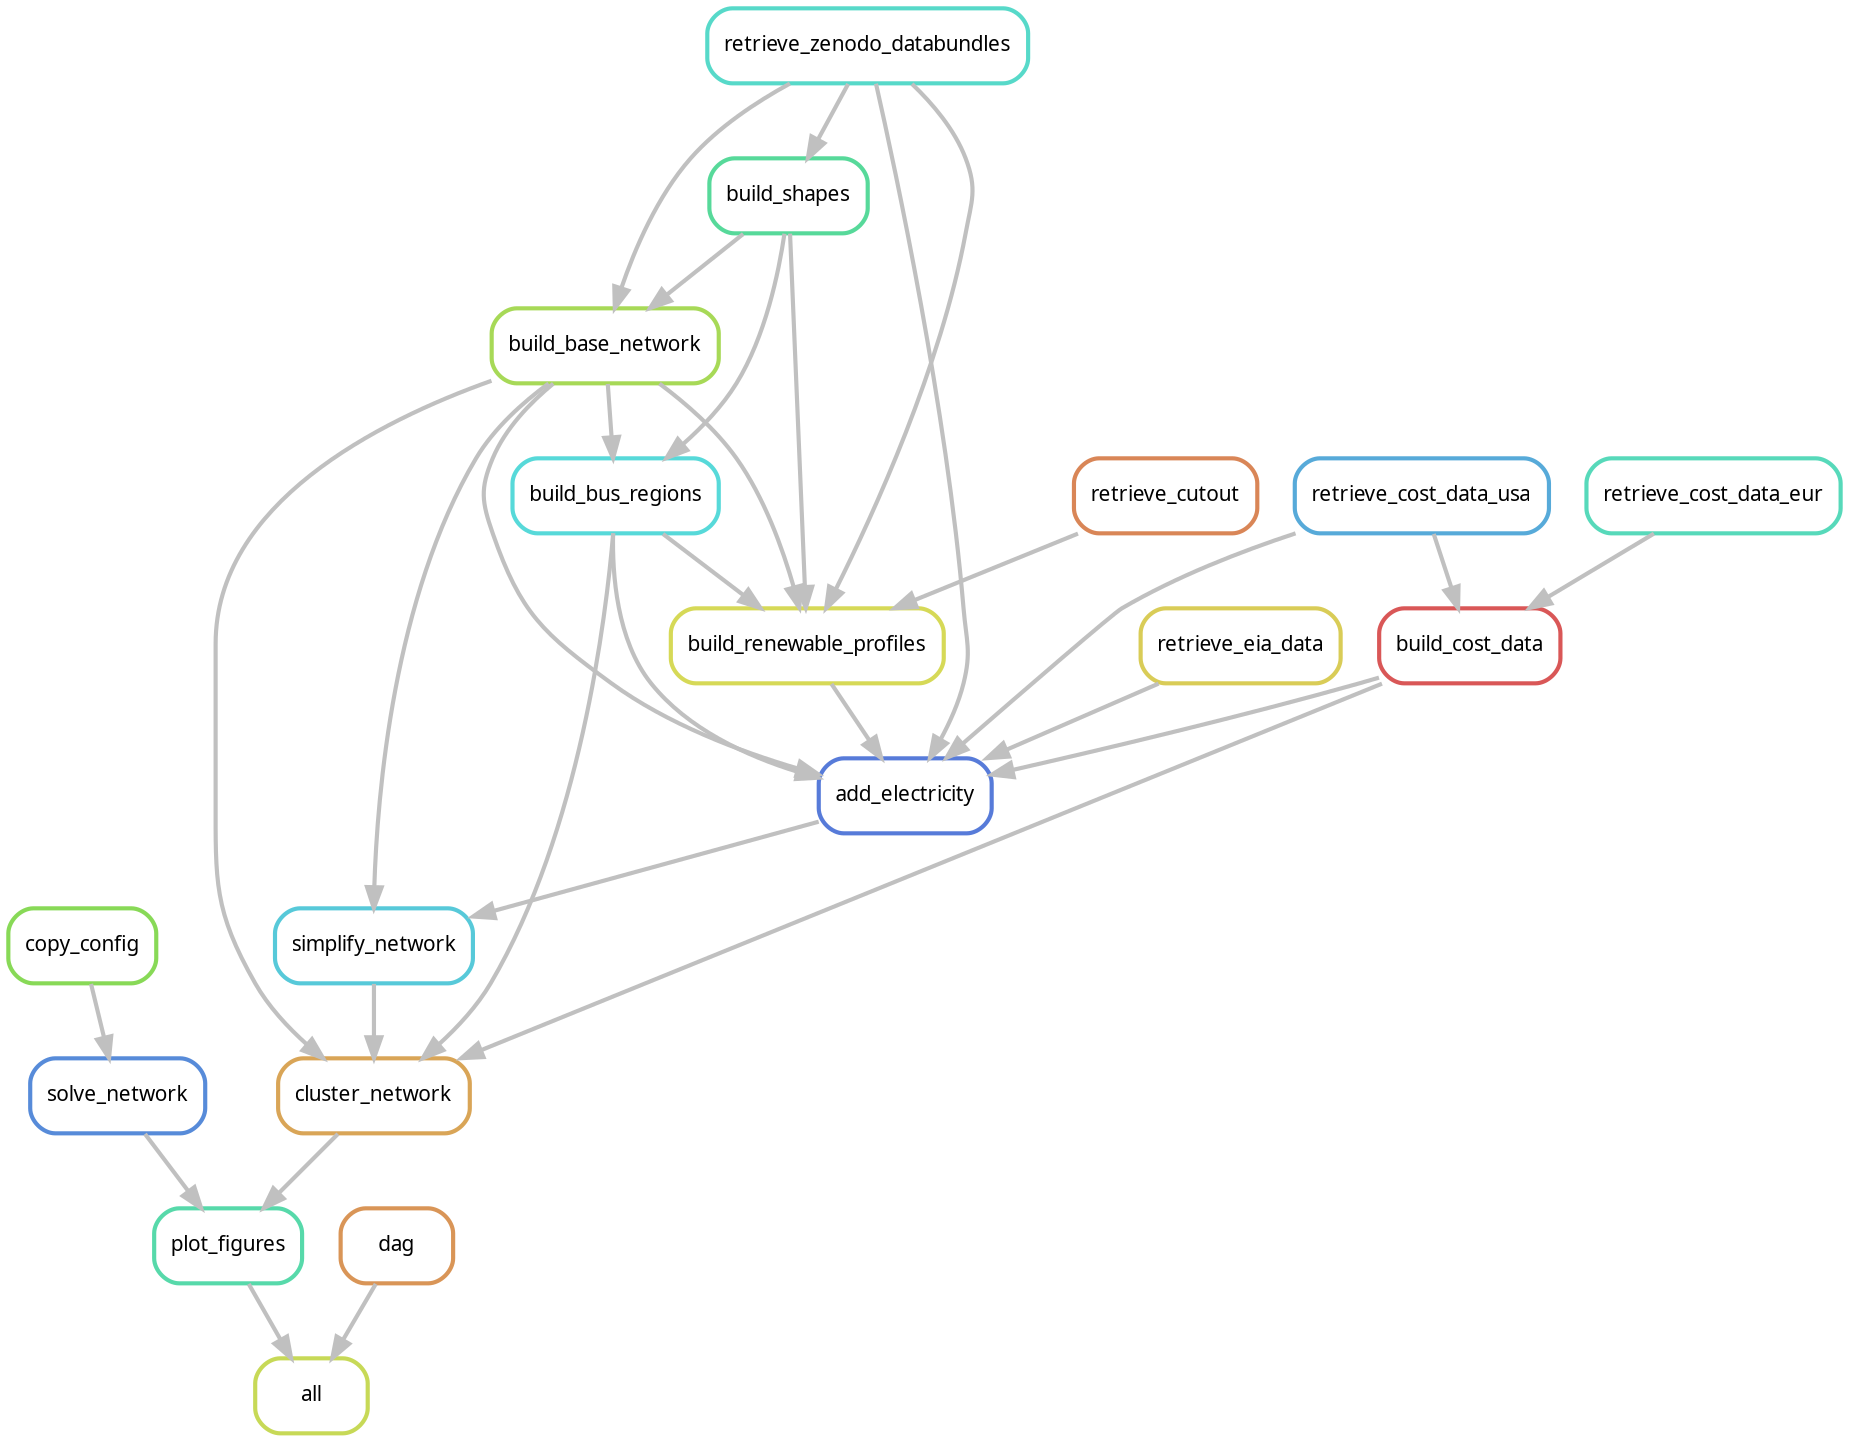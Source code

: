 digraph snakemake_dag {
    graph[bgcolor=white, margin=0];
    node[shape=box, style=rounded, fontname=sans,                 fontsize=10, penwidth=2];
    edge[penwidth=2, color=grey];
	0[label = "all", color = "0.19 0.6 0.85", style="rounded"];
	1[label = "plot_figures", color = "0.44 0.6 0.85", style="rounded"];
	2[label = "solve_network", color = "0.60 0.6 0.85", style="rounded"];
	3[label = "cluster_network", color = "0.10 0.6 0.85", style="rounded"];
	4[label = "simplify_network", color = "0.52 0.6 0.85", style="rounded"];
	5[label = "build_base_network", color = "0.23 0.6 0.85", style="rounded"];
	6[label = "retrieve_zenodo_databundles", color = "0.48 0.6 0.85", style="rounded"];
	7[label = "build_shapes", color = "0.42 0.6 0.85", style="rounded"];
	8[label = "add_electricity", color = "0.62 0.6 0.85", style="rounded"];
	9[label = "build_renewable_profiles", color = "0.17 0.6 0.85", style="rounded"];
	10[label = "build_bus_regions", color = "0.50 0.6 0.85", style="rounded"];
	11[label = "retrieve_cutout", color = "0.06 0.6 0.85", style="rounded"];
	12[label = "build_cost_data", color = "0.00 0.6 0.85", style="rounded"];
	13[label = "retrieve_cost_data_usa", color = "0.56 0.6 0.85", style="rounded"];
	14[label = "retrieve_cost_data_eur", color = "0.46 0.6 0.85", style="rounded"];
	15[label = "retrieve_eia_data", color = "0.15 0.6 0.85", style="rounded"];
	16[label = "copy_config", color = "0.27 0.6 0.85", style="rounded"];
	17[label = "dag", color = "0.08 0.6 0.85", style="rounded"];
	17 -> 0
	1 -> 0
	3 -> 1
	2 -> 1
	16 -> 2
	10 -> 3
	4 -> 3
	12 -> 3
	5 -> 3
	8 -> 4
	5 -> 4
	7 -> 5
	6 -> 5
	6 -> 7
	10 -> 8
	12 -> 8
	15 -> 8
	9 -> 8
	13 -> 8
	5 -> 8
	6 -> 8
	10 -> 9
	11 -> 9
	5 -> 9
	7 -> 9
	6 -> 9
	7 -> 10
	5 -> 10
	14 -> 12
	13 -> 12
}            
